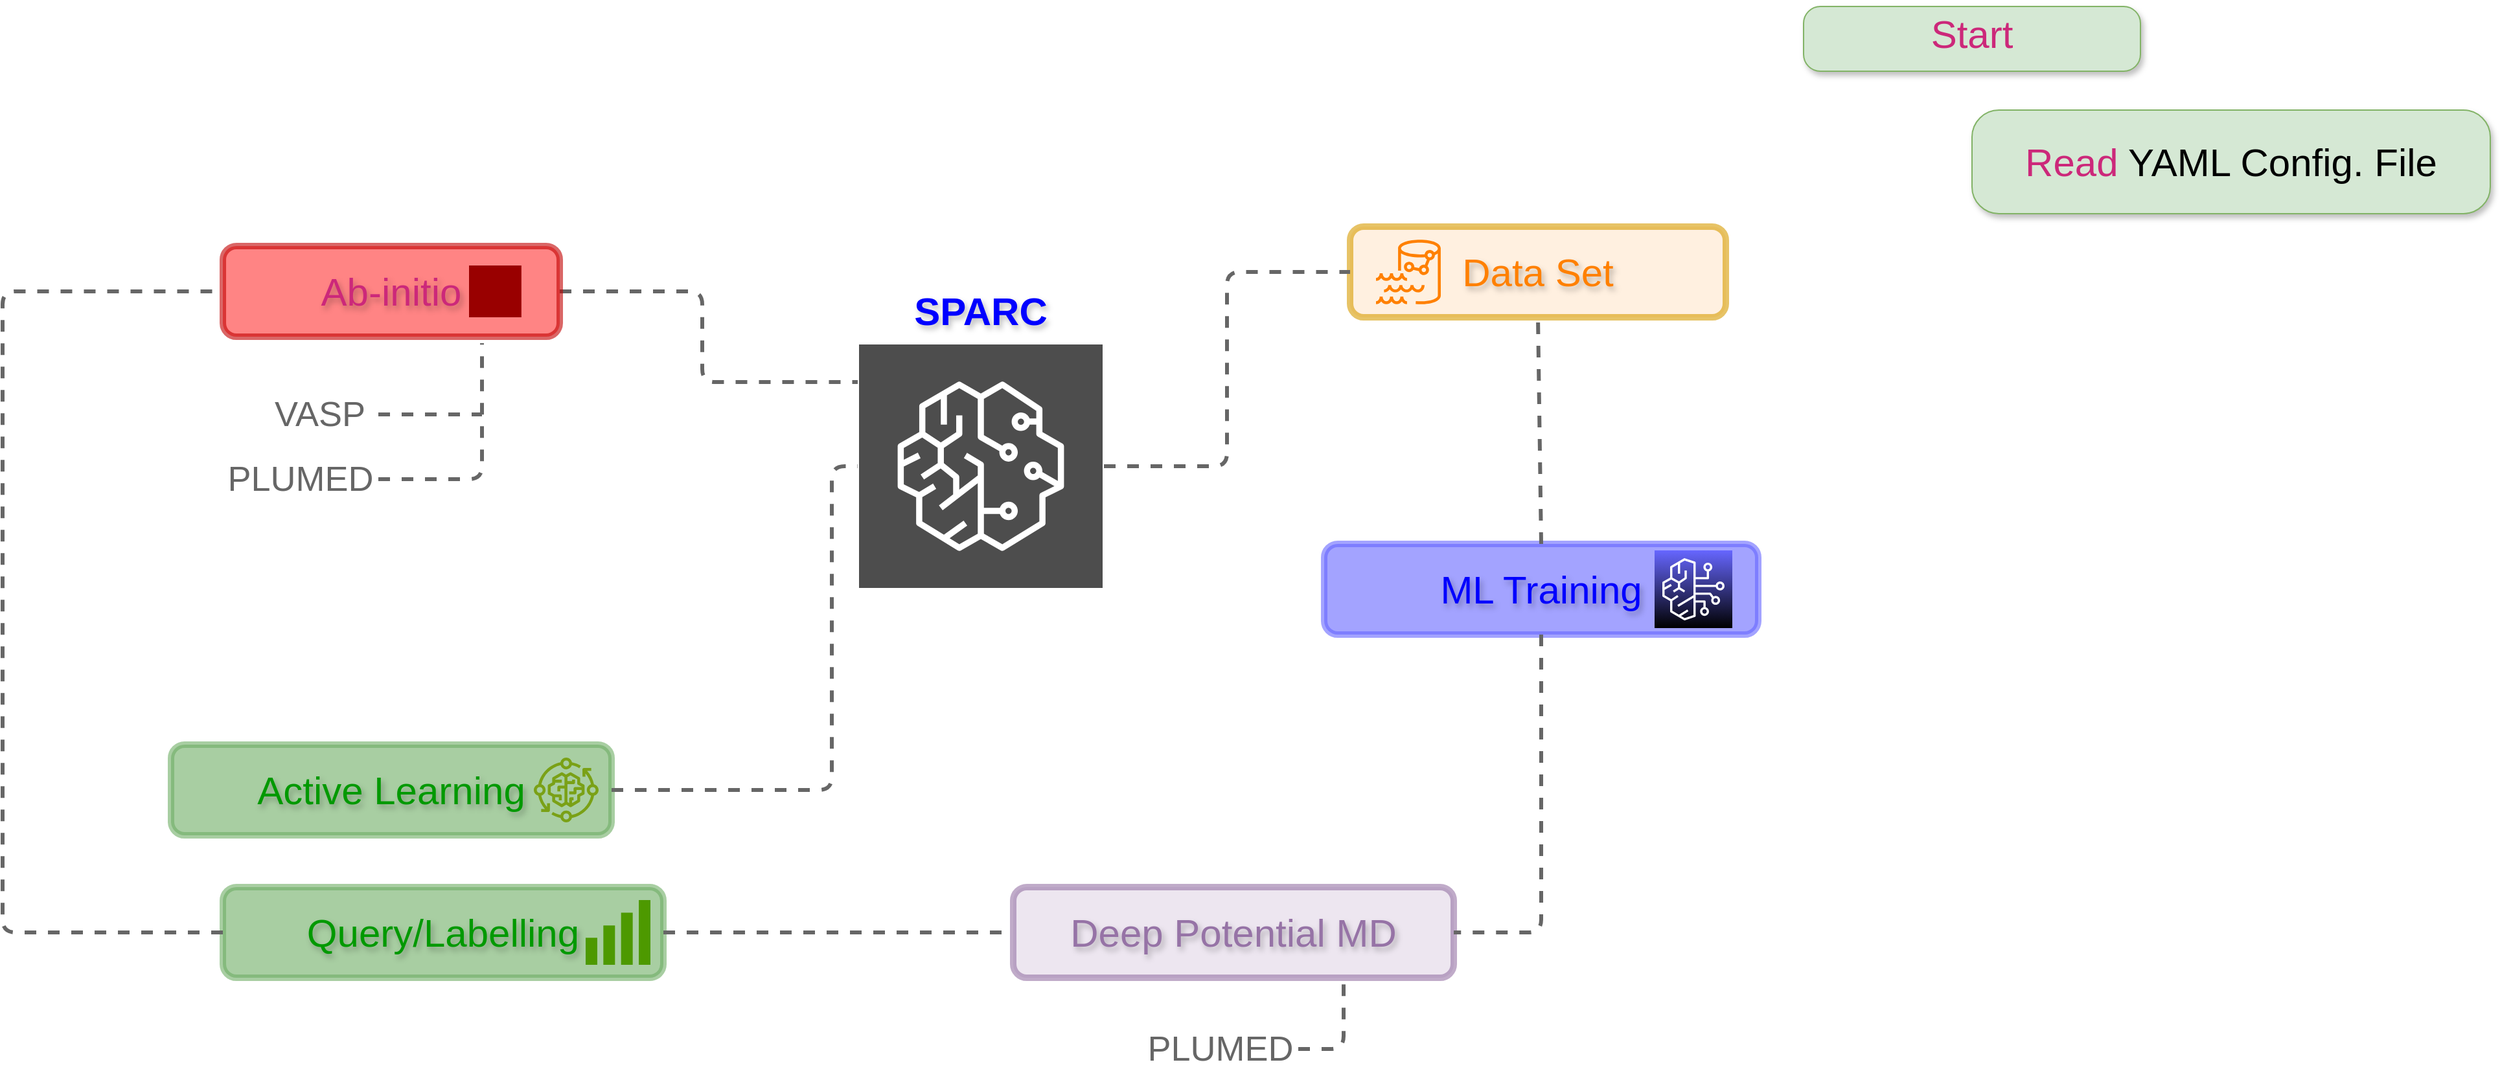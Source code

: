 <mxfile>
    <diagram id="3U8QMDnmNgkDsT2oybus" name="Page-1">
        <mxGraphModel dx="2931" dy="1076" grid="1" gridSize="10" guides="1" tooltips="1" connect="1" arrows="1" fold="1" page="1" pageScale="1" pageWidth="1100" pageHeight="850" math="0" shadow="0">
            <root>
                <mxCell id="0"/>
                <mxCell id="1" parent="0"/>
                <mxCell id="2" value="&lt;span style=&quot;line-height: 130%;&quot;&gt;&lt;font style=&quot;color: rgb(204, 40, 122); font-size: 30px;&quot;&gt;Start&lt;/font&gt;&lt;/span&gt;" style="whiteSpace=wrap;html=1;fillColor=#d5e8d4;strokeColor=#82b366;rounded=1;arcSize=26;shadow=1;verticalAlign=middle;" parent="1" vertex="1">
                    <mxGeometry x="370" y="10" width="260" height="50" as="geometry"/>
                </mxCell>
                <mxCell id="3" value="&lt;font style=&quot;font-size: 30px;&quot;&gt;&lt;font style=&quot;color: rgb(204, 40, 122);&quot;&gt;Read&lt;/font&gt; YAML Config. File&lt;/font&gt;" style="whiteSpace=wrap;html=1;fillColor=#d5e8d4;strokeColor=#82b366;rounded=1;arcSize=26;shadow=1;verticalAlign=middle;fontSize=12;" parent="1" vertex="1">
                    <mxGeometry x="500" y="90" width="400" height="80" as="geometry"/>
                </mxCell>
                <mxCell id="25" style="html=1;dashed=1;strokeWidth=3;endArrow=none;endFill=0;edgeStyle=elbowEdgeStyle;strokeColor=#666666;" edge="1" parent="1" source="12" target="11">
                    <mxGeometry relative="1" as="geometry">
                        <mxPoint x="-480" y="340" as="targetPoint"/>
                        <Array as="points">
                            <mxPoint x="-480" y="300"/>
                        </Array>
                    </mxGeometry>
                </mxCell>
                <mxCell id="12" value="&lt;font style=&quot;color: rgb(204, 40, 122); font-size: 30px;&quot;&gt;Ab-initio&lt;/font&gt;" style="rounded=1;whiteSpace=wrap;html=1;fillColor=#FF3333;opacity=60;strokeColor=#C20000;strokeWidth=5;align=center;labelPosition=center;verticalLabelPosition=middle;verticalAlign=middle;textShadow=1;" vertex="1" parent="1">
                    <mxGeometry x="-850" y="195" width="260" height="70" as="geometry"/>
                </mxCell>
                <mxCell id="14" value="&lt;font style=&quot;font-size: 30px;&quot;&gt;&lt;span&gt;SPARC&lt;/span&gt;&lt;/font&gt;" style="text;html=1;align=center;verticalAlign=middle;whiteSpace=wrap;rounded=0;fillColor=default;fontColor=#0000FF;fontStyle=1;labelBorderColor=none;labelBackgroundColor=none;textShadow=1;" vertex="1" parent="1">
                    <mxGeometry x="-330" y="210" width="130" height="70" as="geometry"/>
                </mxCell>
                <mxCell id="13" value="" style="points=[];aspect=fixed;html=1;align=center;shadow=0;dashed=0;fillColor=#990000;strokeColor=none;shape=mxgraph.alibaba_cloud.petadata_hybriddb_for_mysql;" vertex="1" parent="1">
                    <mxGeometry x="-660" y="210" width="40.42" height="40" as="geometry"/>
                </mxCell>
                <mxCell id="11" value="" style="sketch=0;outlineConnect=0;fontColor=#232F3E;gradientColor=none;strokeColor=#ffffff;fillColor=#4D4D4D;dashed=0;verticalLabelPosition=middle;verticalAlign=bottom;align=center;html=1;whiteSpace=wrap;fontSize=10;fontStyle=1;spacing=3;shape=mxgraph.aws4.productIcon;prIcon=mxgraph.aws4.sagemaker;" parent="1" vertex="1">
                    <mxGeometry x="-360" y="270" width="190" height="190" as="geometry"/>
                </mxCell>
                <mxCell id="19" value="&lt;font style=&quot;color: rgb(102, 102, 102);&quot;&gt;VASP&lt;/font&gt;" style="text;html=1;align=center;verticalAlign=middle;whiteSpace=wrap;rounded=0;fontColor=#808080;fontStyle=0;fontFamily=Helvetica;fontSize=27;" vertex="1" parent="1">
                    <mxGeometry x="-820" y="310" width="90" height="30" as="geometry"/>
                </mxCell>
                <mxCell id="22" style="html=1;dashed=1;endArrow=none;endFill=0;strokeWidth=3;exitX=1;exitY=0.5;exitDx=0;exitDy=0;strokeColor=#666666;" edge="1" parent="1" source="21">
                    <mxGeometry relative="1" as="geometry">
                        <mxPoint x="-650" y="270" as="targetPoint"/>
                        <mxPoint x="-780" y="460" as="sourcePoint"/>
                        <Array as="points">
                            <mxPoint x="-650" y="375"/>
                        </Array>
                    </mxGeometry>
                </mxCell>
                <mxCell id="21" value="&lt;font style=&quot;color: rgb(102, 102, 102);&quot;&gt;PLUMED&lt;/font&gt;" style="text;html=1;align=center;verticalAlign=middle;whiteSpace=wrap;rounded=0;fontColor=#808080;fontStyle=0;fontFamily=Helvetica;fontSize=27;" vertex="1" parent="1">
                    <mxGeometry x="-850" y="360" width="120" height="30" as="geometry"/>
                </mxCell>
                <mxCell id="24" value="" style="endArrow=none;dashed=1;html=1;strokeWidth=3;exitX=1;exitY=0.5;exitDx=0;exitDy=0;strokeColor=#666666;" edge="1" parent="1" source="19">
                    <mxGeometry width="50" height="50" relative="1" as="geometry">
                        <mxPoint x="-560" y="610" as="sourcePoint"/>
                        <mxPoint x="-650" y="325" as="targetPoint"/>
                    </mxGeometry>
                </mxCell>
                <mxCell id="26" value="&lt;font style=&quot;font-size: 30px; color: rgb(0, 153, 0);&quot;&gt;Active Learning&lt;/font&gt;" style="rounded=1;whiteSpace=wrap;html=1;fillColor=#6FAD64;opacity=60;strokeColor=#6FAD64;strokeWidth=5;align=center;labelPosition=center;verticalLabelPosition=middle;verticalAlign=middle;textShadow=1;" vertex="1" parent="1">
                    <mxGeometry x="-890" y="580" width="340" height="70" as="geometry"/>
                </mxCell>
                <mxCell id="27" value="" style="sketch=0;outlineConnect=0;fontColor=#232F3E;gradientColor=none;fillColor=#7AA116;strokeColor=none;dashed=0;verticalLabelPosition=bottom;verticalAlign=top;align=center;html=1;fontSize=12;fontStyle=0;aspect=fixed;pointerEvents=1;shape=mxgraph.aws4.iot_greengrass_component_machine_learning;" vertex="1" parent="1">
                    <mxGeometry x="-610" y="590" width="50" height="50" as="geometry"/>
                </mxCell>
                <mxCell id="28" style="html=1;dashed=1;strokeWidth=3;endArrow=none;endFill=0;edgeStyle=elbowEdgeStyle;strokeColor=#666666;" edge="1" parent="1" source="26" target="11">
                    <mxGeometry relative="1" as="geometry">
                        <mxPoint x="-50" y="620" as="sourcePoint"/>
                        <mxPoint x="-170" y="425" as="targetPoint"/>
                        <Array as="points">
                            <mxPoint x="-380" y="520"/>
                        </Array>
                    </mxGeometry>
                </mxCell>
                <mxCell id="29" value="&lt;font style=&quot;font-size: 30px; color: rgb(0, 0, 255);&quot;&gt;ML Training&lt;/font&gt;" style="rounded=1;whiteSpace=wrap;html=1;fillColor=#6666FF;opacity=60;strokeColor=#6666FF;strokeWidth=5;align=center;labelPosition=center;verticalLabelPosition=middle;verticalAlign=middle;textShadow=1;" vertex="1" parent="1">
                    <mxGeometry y="425" width="335" height="70" as="geometry"/>
                </mxCell>
                <mxCell id="34" value="" style="sketch=0;points=[[0,0,0],[0.25,0,0],[0.5,0,0],[0.75,0,0],[1,0,0],[0,1,0],[0.25,1,0],[0.5,1,0],[0.75,1,0],[1,1,0],[0,0.25,0],[0,0.5,0],[0,0.75,0],[1,0.25,0],[1,0.5,0],[1,0.75,0]];outlineConnect=0;fontColor=#232F3E;fillColor=#6666FF;strokeColor=#ffffff;dashed=0;verticalLabelPosition=bottom;verticalAlign=top;align=center;html=1;fontSize=12;fontStyle=0;aspect=fixed;shape=mxgraph.aws4.resourceIcon;resIcon=mxgraph.aws4.bedrock;gradientColor=default;" vertex="1" parent="1">
                    <mxGeometry x="255" y="430" width="60" height="60" as="geometry"/>
                </mxCell>
                <mxCell id="38" value="&lt;font style=&quot;font-size: 30px; color: rgb(255, 128, 0);&quot;&gt;Data Set&lt;/font&gt;" style="rounded=1;whiteSpace=wrap;html=1;fillColor=#ffe6cc;opacity=60;strokeColor=#d79b00;strokeWidth=5;align=center;labelPosition=center;verticalLabelPosition=middle;verticalAlign=middle;textShadow=1;" vertex="1" parent="1">
                    <mxGeometry x="20" y="180" width="290" height="70" as="geometry"/>
                </mxCell>
                <mxCell id="39" value="" style="sketch=0;outlineConnect=0;fontColor=#232F3E;gradientColor=none;fillColor=#FF8000;strokeColor=none;dashed=0;verticalLabelPosition=bottom;verticalAlign=top;align=center;html=1;fontSize=12;fontStyle=0;aspect=fixed;pointerEvents=1;shape=mxgraph.aws4.redshift_data_sharing_governance;shadow=0;fontFamily=Helvetica;" vertex="1" parent="1">
                    <mxGeometry x="40" y="190" width="50" height="50" as="geometry"/>
                </mxCell>
                <mxCell id="42" value="" style="endArrow=none;dashed=1;html=1;fontFamily=Helvetica;fontSize=12;fontColor=#232F3E;fontStyle=0;entryX=0;entryY=0.5;entryDx=0;entryDy=0;edgeStyle=elbowEdgeStyle;strokeWidth=3;endFill=0;strokeColor=#666666;" edge="1" parent="1" source="11" target="38">
                    <mxGeometry width="50" height="50" relative="1" as="geometry">
                        <mxPoint x="-120" y="460" as="sourcePoint"/>
                        <mxPoint x="-70" y="410" as="targetPoint"/>
                    </mxGeometry>
                </mxCell>
                <mxCell id="44" value="" style="endArrow=none;dashed=1;html=1;strokeWidth=3;fontFamily=Helvetica;fontSize=12;fontColor=#232F3E;fontStyle=0;entryX=0.5;entryY=1;entryDx=0;entryDy=0;exitX=0.5;exitY=0;exitDx=0;exitDy=0;strokeColor=#666666;" edge="1" parent="1" source="29" target="38">
                    <mxGeometry width="50" height="50" relative="1" as="geometry">
                        <mxPoint x="400" y="380" as="sourcePoint"/>
                        <mxPoint x="220" y="250" as="targetPoint"/>
                    </mxGeometry>
                </mxCell>
                <mxCell id="45" value="&lt;font style=&quot;font-size: 30px;&quot;&gt;Deep Potential MD&lt;/font&gt;" style="rounded=1;whiteSpace=wrap;html=1;fillColor=#e1d5e7;opacity=60;strokeColor=#9673A6;strokeWidth=5;align=center;labelPosition=center;verticalLabelPosition=middle;verticalAlign=middle;textShadow=1;fontColor=#9673A6;" vertex="1" parent="1">
                    <mxGeometry x="-240" y="690" width="340" height="70" as="geometry"/>
                </mxCell>
                <mxCell id="46" value="" style="endArrow=none;dashed=1;html=1;strokeWidth=3;fontFamily=Helvetica;fontSize=12;fontColor=#232F3E;fontStyle=0;exitX=0.5;exitY=1;exitDx=0;exitDy=0;entryX=1;entryY=0.5;entryDx=0;entryDy=0;edgeStyle=orthogonalEdgeStyle;strokeColor=#666666;" edge="1" parent="1" source="29" target="45">
                    <mxGeometry width="50" height="50" relative="1" as="geometry">
                        <mxPoint x="-120" y="460" as="sourcePoint"/>
                        <mxPoint x="180" y="720" as="targetPoint"/>
                    </mxGeometry>
                </mxCell>
                <mxCell id="47" value="&lt;font style=&quot;font-size: 30px; color: rgb(0, 153, 0);&quot;&gt;Query/Labelling&lt;/font&gt;" style="rounded=1;whiteSpace=wrap;html=1;fillColor=#6FAD64;opacity=60;strokeColor=#6FAD64;strokeWidth=5;align=center;labelPosition=center;verticalLabelPosition=middle;verticalAlign=middle;textShadow=1;" vertex="1" parent="1">
                    <mxGeometry x="-850" y="690" width="340" height="70" as="geometry"/>
                </mxCell>
                <mxCell id="49" value="" style="endArrow=none;dashed=1;html=1;strokeWidth=3;fontFamily=Helvetica;fontSize=12;fontColor=#232F3E;fontStyle=0;exitX=1;exitY=0.5;exitDx=0;exitDy=0;entryX=0;entryY=0.5;entryDx=0;entryDy=0;strokeColor=#666666;" edge="1" parent="1" source="47" target="45">
                    <mxGeometry width="50" height="50" relative="1" as="geometry">
                        <mxPoint x="-120" y="460" as="sourcePoint"/>
                        <mxPoint x="-70" y="410" as="targetPoint"/>
                    </mxGeometry>
                </mxCell>
                <mxCell id="50" value="" style="endArrow=none;dashed=1;html=1;fontFamily=Helvetica;fontSize=12;fontColor=#232F3E;fontStyle=0;entryX=0;entryY=0.5;entryDx=0;entryDy=0;exitX=0;exitY=0.5;exitDx=0;exitDy=0;edgeStyle=elbowEdgeStyle;strokeWidth=3;strokeColor=#666666;" edge="1" parent="1" source="47" target="12">
                    <mxGeometry width="50" height="50" relative="1" as="geometry">
                        <mxPoint x="-1050" y="290" as="sourcePoint"/>
                        <mxPoint x="-1000" y="240" as="targetPoint"/>
                        <Array as="points">
                            <mxPoint x="-1020" y="480"/>
                        </Array>
                    </mxGeometry>
                </mxCell>
                <mxCell id="51" value="&lt;font style=&quot;color: rgb(102, 102, 102);&quot;&gt;PLUMED&lt;/font&gt;" style="text;html=1;align=center;verticalAlign=middle;whiteSpace=wrap;rounded=0;fontColor=#808080;fontStyle=0;fontFamily=Helvetica;fontSize=27;" vertex="1" parent="1">
                    <mxGeometry x="-140" y="800" width="120" height="30" as="geometry"/>
                </mxCell>
                <mxCell id="52" style="html=1;dashed=1;endArrow=none;endFill=0;strokeWidth=3;exitX=1;exitY=0.5;exitDx=0;exitDy=0;entryX=0.75;entryY=1;entryDx=0;entryDy=0;strokeColor=#666666;" edge="1" parent="1" source="51" target="45">
                    <mxGeometry relative="1" as="geometry">
                        <mxPoint x="10" y="800" as="targetPoint"/>
                        <mxPoint x="-90" y="905" as="sourcePoint"/>
                        <Array as="points">
                            <mxPoint x="15" y="815"/>
                        </Array>
                    </mxGeometry>
                </mxCell>
                <mxCell id="68" value="" style="points=[[0,0.58,0],[0.09,0.58,0],[0.36,0.39,0],[0.64,0.195,0],[0.91,0,0],[1,0,0],[1,0.25,0],[1,0.5,0],[1,0.75,0],[1,1,0],[0,1,0],[0.09,1,0],[0.36,1,0],[0.64,1,0],[0.91,1,0],[0,0.79,0]];verticalLabelPosition=bottom;sketch=0;html=1;verticalAlign=top;aspect=fixed;align=center;pointerEvents=1;shape=mxgraph.cisco19.wifi_indicator;fillColor=#4D9900;strokeColor=none;shadow=0;dashed=0;fontFamily=Helvetica;fontSize=12;fontColor=#232F3E;fontStyle=0;" vertex="1" parent="1">
                    <mxGeometry x="-570" y="700" width="50" height="50" as="geometry"/>
                </mxCell>
            </root>
        </mxGraphModel>
    </diagram>
</mxfile>